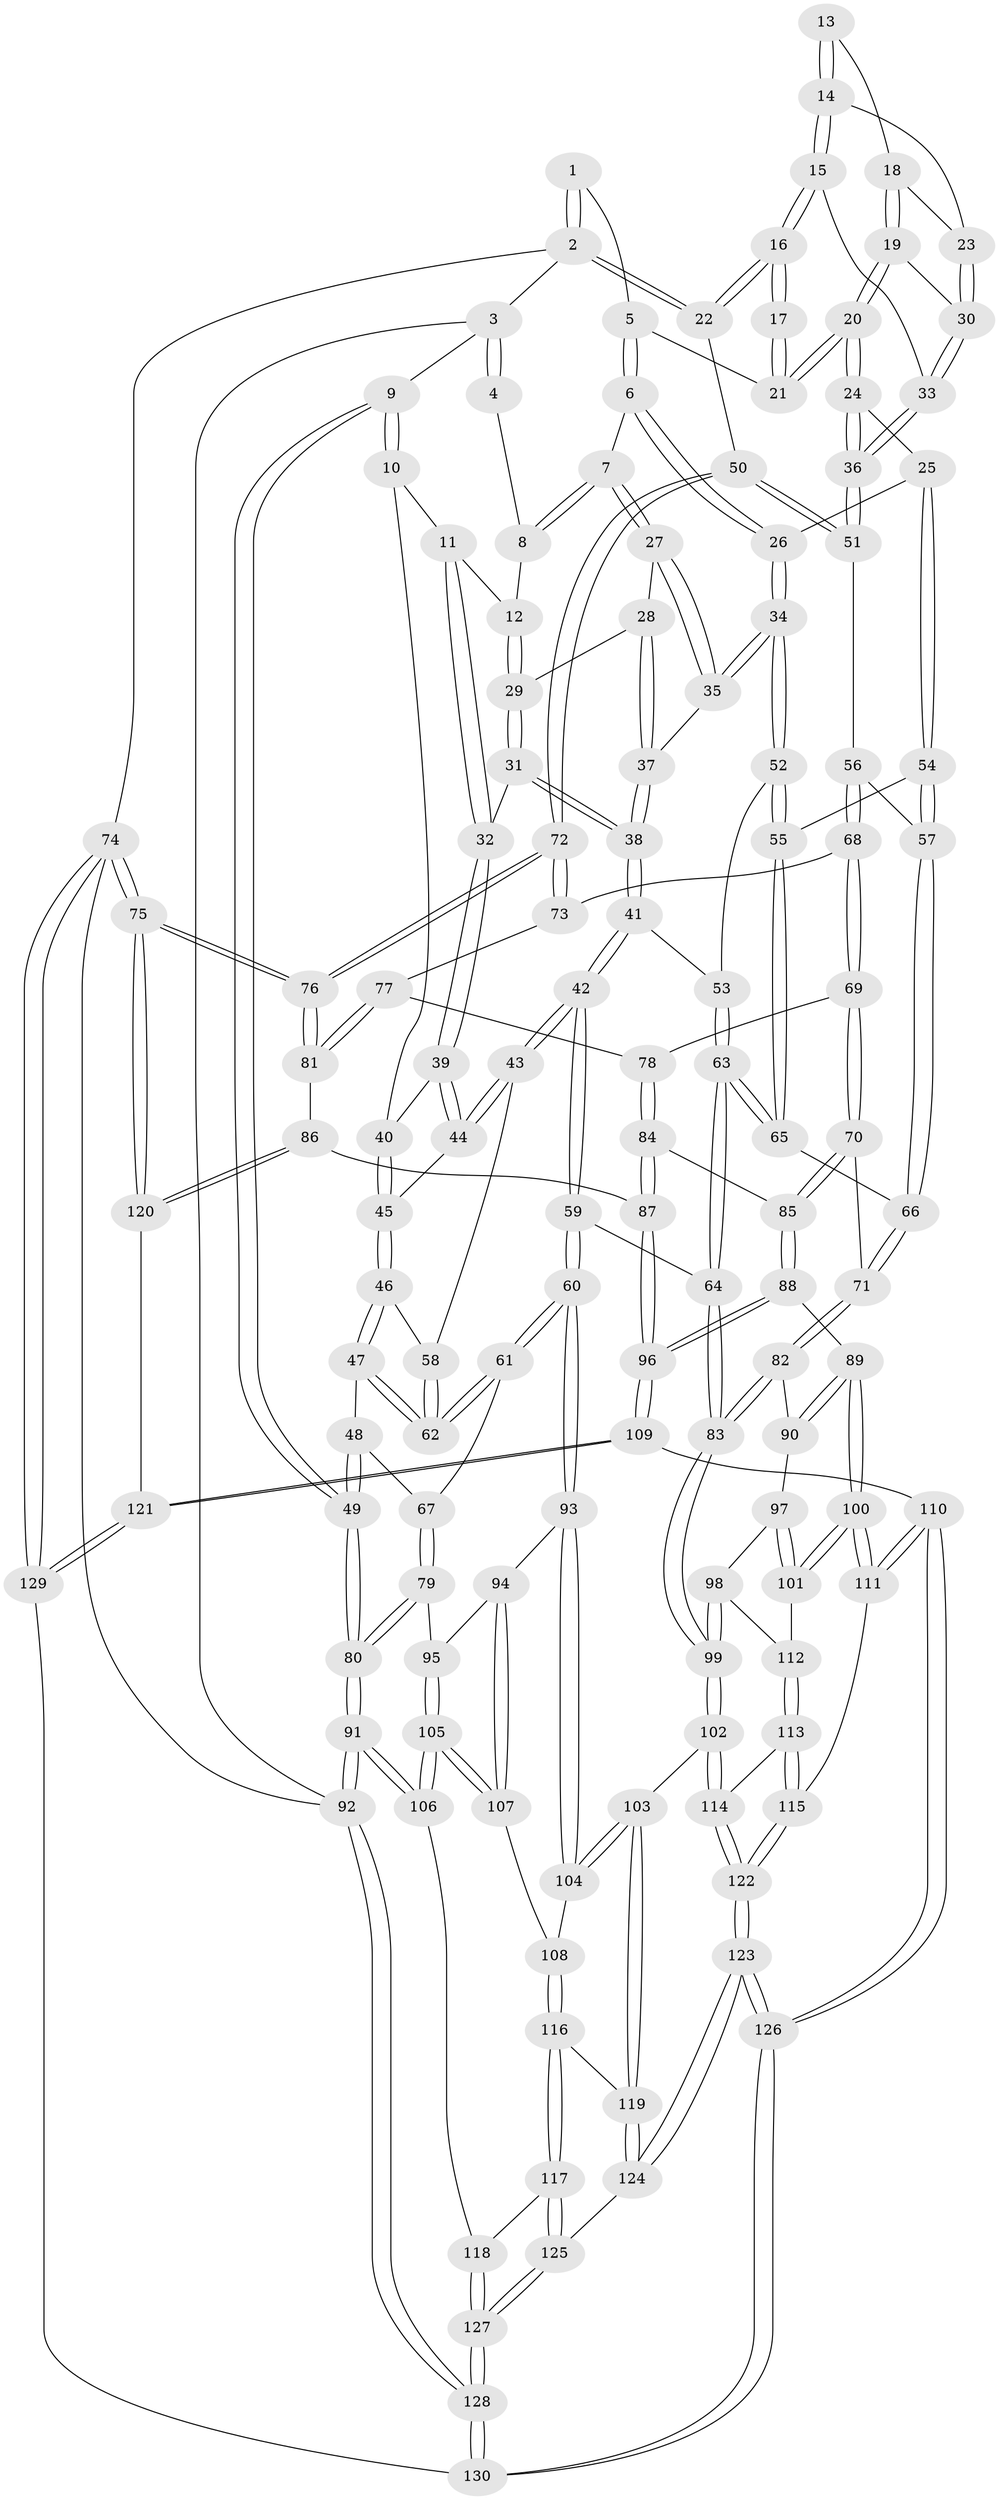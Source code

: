// Generated by graph-tools (version 1.1) at 2025/38/03/09/25 02:38:46]
// undirected, 130 vertices, 322 edges
graph export_dot {
graph [start="1"]
  node [color=gray90,style=filled];
  1 [pos="+0.6559137652336743+0"];
  2 [pos="+1+0"];
  3 [pos="+0+0"];
  4 [pos="+0.4888965613320522+0"];
  5 [pos="+0.6799641934649141+0"];
  6 [pos="+0.5358028050924902+0.17730953292154325"];
  7 [pos="+0.5045954071753712+0.17487050516554586"];
  8 [pos="+0.41433575363049713+0.006005255121144067"];
  9 [pos="+0+0"];
  10 [pos="+0.08564880798690272+0.10050644611562373"];
  11 [pos="+0.20578338252570058+0.11138324673793926"];
  12 [pos="+0.35231213412526696+0.08679668499509469"];
  13 [pos="+0.7921351656009373+0.07960607466097493"];
  14 [pos="+0.9076021074515812+0.1453391649082979"];
  15 [pos="+0.931820319092479+0.1545175083466467"];
  16 [pos="+1+0.12654934106345073"];
  17 [pos="+0.7184017500670253+0"];
  18 [pos="+0.7926996351372039+0.1329107432346155"];
  19 [pos="+0.7725277907343489+0.19857513263093782"];
  20 [pos="+0.6833660049101542+0.21772479314700943"];
  21 [pos="+0.6828948934346282+0"];
  22 [pos="+1+0.11076957868533896"];
  23 [pos="+0.8186475615821018+0.18420596593403044"];
  24 [pos="+0.6759733704623011+0.23699355134035965"];
  25 [pos="+0.660481433968657+0.2548125321484439"];
  26 [pos="+0.558631630689104+0.20931872874978902"];
  27 [pos="+0.4618061413900236+0.2014659816469871"];
  28 [pos="+0.3848312290574634+0.18570394890809716"];
  29 [pos="+0.37694902988711165+0.18346618478470034"];
  30 [pos="+0.8088304518018388+0.21680266117317573"];
  31 [pos="+0.36249817721363+0.2083408172098497"];
  32 [pos="+0.30882122595853434+0.2445493260687614"];
  33 [pos="+0.8402159620415713+0.2641722496172785"];
  34 [pos="+0.5048275566900365+0.30400148505543395"];
  35 [pos="+0.46647223590326325+0.28245869229705306"];
  36 [pos="+0.8365688574203295+0.2864555121894168"];
  37 [pos="+0.44309187838894115+0.28912026662466683"];
  38 [pos="+0.4077576422236408+0.30368578463469414"];
  39 [pos="+0.3077932869529116+0.24656963661215522"];
  40 [pos="+0.1375307872683942+0.20139576396331552"];
  41 [pos="+0.38033588735008744+0.34425314912408334"];
  42 [pos="+0.3639250924057917+0.3514943936360217"];
  43 [pos="+0.3440092355775627+0.3434461891513768"];
  44 [pos="+0.2984330625521724+0.27819526412504"];
  45 [pos="+0.1818091068472913+0.31286626600421774"];
  46 [pos="+0.1743121996199941+0.35745610680246626"];
  47 [pos="+0.15415736108536313+0.40220258550994453"];
  48 [pos="+0.0943664635144779+0.42391848328463994"];
  49 [pos="+0+0.4352547181119657"];
  50 [pos="+1+0.2553482773086986"];
  51 [pos="+0.8556127483109607+0.3595285045545356"];
  52 [pos="+0.5424869408787513+0.36898270128558514"];
  53 [pos="+0.44859705120009985+0.3765674340125012"];
  54 [pos="+0.6524815737440683+0.3208179592668566"];
  55 [pos="+0.566602122611592+0.38619532006275076"];
  56 [pos="+0.8171119786954765+0.4229914378547476"];
  57 [pos="+0.8135573049134075+0.4223875920660376"];
  58 [pos="+0.3036380830682675+0.36478419977641896"];
  59 [pos="+0.36501319094072376+0.5483901974585325"];
  60 [pos="+0.3241105012510937+0.5552952927140172"];
  61 [pos="+0.2974841030570113+0.5383828258454351"];
  62 [pos="+0.2554670029040574+0.4853414561384002"];
  63 [pos="+0.3922771783722955+0.5484705625218258"];
  64 [pos="+0.3847905800765492+0.5522199513852024"];
  65 [pos="+0.5633294155082796+0.49072028325593936"];
  66 [pos="+0.594355934826232+0.5151448759935741"];
  67 [pos="+0.14447915585731833+0.5691062759322835"];
  68 [pos="+0.8212335933590301+0.4328309320527835"];
  69 [pos="+0.7991412638485882+0.5198856044599731"];
  70 [pos="+0.7325775870090588+0.587936335348831"];
  71 [pos="+0.6134263459165353+0.5547847870155962"];
  72 [pos="+1+0.5394401884778811"];
  73 [pos="+0.9336998370181782+0.502340660880317"];
  74 [pos="+1+1"];
  75 [pos="+1+0.8361060834182106"];
  76 [pos="+1+0.613448997718381"];
  77 [pos="+0.8975527023049558+0.5865751957457632"];
  78 [pos="+0.8432517556307505+0.5961793941884045"];
  79 [pos="+0.08319246091286477+0.6481434645471063"];
  80 [pos="+0+0.7484142762170882"];
  81 [pos="+0.9441912493013626+0.6648905792616306"];
  82 [pos="+0.6102612586265723+0.5782934914443608"];
  83 [pos="+0.4679112480440625+0.7061959506356467"];
  84 [pos="+0.8360130331916963+0.6332089994466412"];
  85 [pos="+0.7381929311649787+0.6076159726971164"];
  86 [pos="+0.8641170941856428+0.7200682277969792"];
  87 [pos="+0.8566156595070731+0.7198909046215964"];
  88 [pos="+0.7338199999596912+0.6926664408809796"];
  89 [pos="+0.6936905494768578+0.7093622695607961"];
  90 [pos="+0.6179323550204926+0.6154275247097475"];
  91 [pos="+0+0.8361865002404817"];
  92 [pos="+0+1"];
  93 [pos="+0.2714704715078862+0.6537531055831822"];
  94 [pos="+0.2655431191516753+0.6616899817494417"];
  95 [pos="+0.2487646096467936+0.6651128281924734"];
  96 [pos="+0.8325494762533164+0.7316145338381214"];
  97 [pos="+0.5978477213733189+0.6644928832061058"];
  98 [pos="+0.5610244723233101+0.7221277066723784"];
  99 [pos="+0.47297806767839173+0.7309149002517955"];
  100 [pos="+0.6768593904020097+0.7326092171894639"];
  101 [pos="+0.6582965761727718+0.7312152524998037"];
  102 [pos="+0.46916351335889106+0.7413503395247867"];
  103 [pos="+0.4407317905407513+0.7681485560124754"];
  104 [pos="+0.38664842881623923+0.741535584813294"];
  105 [pos="+0.13189261781722436+0.7887927645269397"];
  106 [pos="+0.1077670354978817+0.8109692424335163"];
  107 [pos="+0.2739213229020893+0.7217494737785153"];
  108 [pos="+0.2751958633079238+0.7271762257919192"];
  109 [pos="+0.7800645529349136+0.8663213387305775"];
  110 [pos="+0.7541179924838817+0.8673482660789461"];
  111 [pos="+0.6799045481303186+0.8172882071458217"];
  112 [pos="+0.5869492826064563+0.7331189523059822"];
  113 [pos="+0.5994557860925421+0.7859929995823348"];
  114 [pos="+0.5513681576852894+0.8297680323814818"];
  115 [pos="+0.6751392538725787+0.8188554699477766"];
  116 [pos="+0.2789219112128724+0.7664541033841988"];
  117 [pos="+0.25513686048544704+0.8302448690743639"];
  118 [pos="+0.24140396312926363+0.8361597873971333"];
  119 [pos="+0.4310289913800228+0.7827532919648822"];
  120 [pos="+0.9952538064221992+0.8603648879514406"];
  121 [pos="+0.867490373700003+0.9440049503210994"];
  122 [pos="+0.5755281846028721+0.8850347974085243"];
  123 [pos="+0.5490247269288682+0.9915331410944734"];
  124 [pos="+0.4035635455014227+0.8722727020919695"];
  125 [pos="+0.3705867067724142+0.8855971062101728"];
  126 [pos="+0.5764611577201703+1"];
  127 [pos="+0.2045897702726402+1"];
  128 [pos="+0.1720256110542947+1"];
  129 [pos="+0.8422710788349117+1"];
  130 [pos="+0.578050064495376+1"];
  1 -- 2;
  1 -- 2;
  1 -- 5;
  2 -- 3;
  2 -- 22;
  2 -- 22;
  2 -- 74;
  3 -- 4;
  3 -- 4;
  3 -- 9;
  3 -- 92;
  4 -- 8;
  5 -- 6;
  5 -- 6;
  5 -- 21;
  6 -- 7;
  6 -- 26;
  6 -- 26;
  7 -- 8;
  7 -- 8;
  7 -- 27;
  7 -- 27;
  8 -- 12;
  9 -- 10;
  9 -- 10;
  9 -- 49;
  9 -- 49;
  10 -- 11;
  10 -- 40;
  11 -- 12;
  11 -- 32;
  11 -- 32;
  12 -- 29;
  12 -- 29;
  13 -- 14;
  13 -- 14;
  13 -- 18;
  14 -- 15;
  14 -- 15;
  14 -- 23;
  15 -- 16;
  15 -- 16;
  15 -- 33;
  16 -- 17;
  16 -- 17;
  16 -- 22;
  16 -- 22;
  17 -- 21;
  17 -- 21;
  18 -- 19;
  18 -- 19;
  18 -- 23;
  19 -- 20;
  19 -- 20;
  19 -- 30;
  20 -- 21;
  20 -- 21;
  20 -- 24;
  20 -- 24;
  22 -- 50;
  23 -- 30;
  23 -- 30;
  24 -- 25;
  24 -- 36;
  24 -- 36;
  25 -- 26;
  25 -- 54;
  25 -- 54;
  26 -- 34;
  26 -- 34;
  27 -- 28;
  27 -- 35;
  27 -- 35;
  28 -- 29;
  28 -- 37;
  28 -- 37;
  29 -- 31;
  29 -- 31;
  30 -- 33;
  30 -- 33;
  31 -- 32;
  31 -- 38;
  31 -- 38;
  32 -- 39;
  32 -- 39;
  33 -- 36;
  33 -- 36;
  34 -- 35;
  34 -- 35;
  34 -- 52;
  34 -- 52;
  35 -- 37;
  36 -- 51;
  36 -- 51;
  37 -- 38;
  37 -- 38;
  38 -- 41;
  38 -- 41;
  39 -- 40;
  39 -- 44;
  39 -- 44;
  40 -- 45;
  40 -- 45;
  41 -- 42;
  41 -- 42;
  41 -- 53;
  42 -- 43;
  42 -- 43;
  42 -- 59;
  42 -- 59;
  43 -- 44;
  43 -- 44;
  43 -- 58;
  44 -- 45;
  45 -- 46;
  45 -- 46;
  46 -- 47;
  46 -- 47;
  46 -- 58;
  47 -- 48;
  47 -- 62;
  47 -- 62;
  48 -- 49;
  48 -- 49;
  48 -- 67;
  49 -- 80;
  49 -- 80;
  50 -- 51;
  50 -- 51;
  50 -- 72;
  50 -- 72;
  51 -- 56;
  52 -- 53;
  52 -- 55;
  52 -- 55;
  53 -- 63;
  53 -- 63;
  54 -- 55;
  54 -- 57;
  54 -- 57;
  55 -- 65;
  55 -- 65;
  56 -- 57;
  56 -- 68;
  56 -- 68;
  57 -- 66;
  57 -- 66;
  58 -- 62;
  58 -- 62;
  59 -- 60;
  59 -- 60;
  59 -- 64;
  60 -- 61;
  60 -- 61;
  60 -- 93;
  60 -- 93;
  61 -- 62;
  61 -- 62;
  61 -- 67;
  63 -- 64;
  63 -- 64;
  63 -- 65;
  63 -- 65;
  64 -- 83;
  64 -- 83;
  65 -- 66;
  66 -- 71;
  66 -- 71;
  67 -- 79;
  67 -- 79;
  68 -- 69;
  68 -- 69;
  68 -- 73;
  69 -- 70;
  69 -- 70;
  69 -- 78;
  70 -- 71;
  70 -- 85;
  70 -- 85;
  71 -- 82;
  71 -- 82;
  72 -- 73;
  72 -- 73;
  72 -- 76;
  72 -- 76;
  73 -- 77;
  74 -- 75;
  74 -- 75;
  74 -- 129;
  74 -- 129;
  74 -- 92;
  75 -- 76;
  75 -- 76;
  75 -- 120;
  75 -- 120;
  76 -- 81;
  76 -- 81;
  77 -- 78;
  77 -- 81;
  77 -- 81;
  78 -- 84;
  78 -- 84;
  79 -- 80;
  79 -- 80;
  79 -- 95;
  80 -- 91;
  80 -- 91;
  81 -- 86;
  82 -- 83;
  82 -- 83;
  82 -- 90;
  83 -- 99;
  83 -- 99;
  84 -- 85;
  84 -- 87;
  84 -- 87;
  85 -- 88;
  85 -- 88;
  86 -- 87;
  86 -- 120;
  86 -- 120;
  87 -- 96;
  87 -- 96;
  88 -- 89;
  88 -- 96;
  88 -- 96;
  89 -- 90;
  89 -- 90;
  89 -- 100;
  89 -- 100;
  90 -- 97;
  91 -- 92;
  91 -- 92;
  91 -- 106;
  91 -- 106;
  92 -- 128;
  92 -- 128;
  93 -- 94;
  93 -- 104;
  93 -- 104;
  94 -- 95;
  94 -- 107;
  94 -- 107;
  95 -- 105;
  95 -- 105;
  96 -- 109;
  96 -- 109;
  97 -- 98;
  97 -- 101;
  97 -- 101;
  98 -- 99;
  98 -- 99;
  98 -- 112;
  99 -- 102;
  99 -- 102;
  100 -- 101;
  100 -- 101;
  100 -- 111;
  100 -- 111;
  101 -- 112;
  102 -- 103;
  102 -- 114;
  102 -- 114;
  103 -- 104;
  103 -- 104;
  103 -- 119;
  103 -- 119;
  104 -- 108;
  105 -- 106;
  105 -- 106;
  105 -- 107;
  105 -- 107;
  106 -- 118;
  107 -- 108;
  108 -- 116;
  108 -- 116;
  109 -- 110;
  109 -- 121;
  109 -- 121;
  110 -- 111;
  110 -- 111;
  110 -- 126;
  110 -- 126;
  111 -- 115;
  112 -- 113;
  112 -- 113;
  113 -- 114;
  113 -- 115;
  113 -- 115;
  114 -- 122;
  114 -- 122;
  115 -- 122;
  115 -- 122;
  116 -- 117;
  116 -- 117;
  116 -- 119;
  117 -- 118;
  117 -- 125;
  117 -- 125;
  118 -- 127;
  118 -- 127;
  119 -- 124;
  119 -- 124;
  120 -- 121;
  121 -- 129;
  121 -- 129;
  122 -- 123;
  122 -- 123;
  123 -- 124;
  123 -- 124;
  123 -- 126;
  123 -- 126;
  124 -- 125;
  125 -- 127;
  125 -- 127;
  126 -- 130;
  126 -- 130;
  127 -- 128;
  127 -- 128;
  128 -- 130;
  128 -- 130;
  129 -- 130;
}
